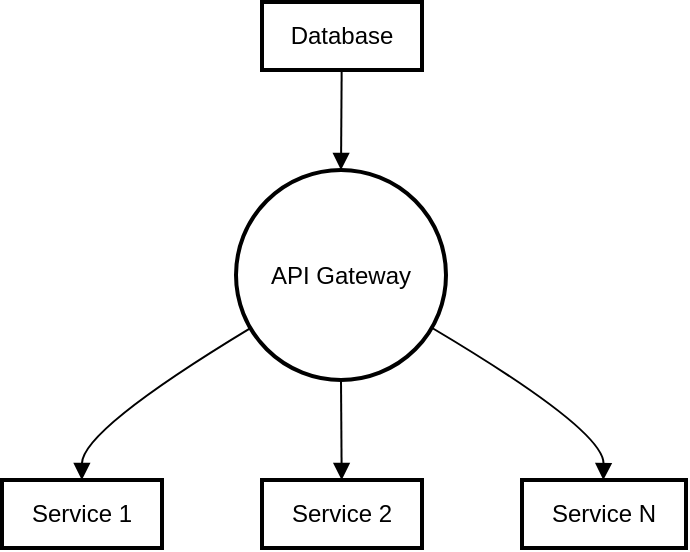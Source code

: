 <mxfile version="24.4.8" type="github">
  <diagram name="Page-1" id="sQxdQkaAVrwblzc2qR-y">
    <mxGraphModel>
      <root>
        <mxCell id="0" />
        <mxCell id="1" parent="0" />
        <mxCell id="2" value="Database" style="whiteSpace=wrap;strokeWidth=2;" vertex="1" parent="1">
          <mxGeometry x="130" width="80" height="34" as="geometry" />
        </mxCell>
        <mxCell id="3" value="API Gateway" style="ellipse;aspect=fixed;strokeWidth=2;whiteSpace=wrap;" vertex="1" parent="1">
          <mxGeometry x="117" y="84" width="105" height="105" as="geometry" />
        </mxCell>
        <mxCell id="4" value="Service 1" style="whiteSpace=wrap;strokeWidth=2;" vertex="1" parent="1">
          <mxGeometry y="239" width="80" height="34" as="geometry" />
        </mxCell>
        <mxCell id="5" value="Service 2" style="whiteSpace=wrap;strokeWidth=2;" vertex="1" parent="1">
          <mxGeometry x="130" y="239" width="80" height="34" as="geometry" />
        </mxCell>
        <mxCell id="6" value="Service N" style="whiteSpace=wrap;strokeWidth=2;" vertex="1" parent="1">
          <mxGeometry x="260" y="239" width="82" height="34" as="geometry" />
        </mxCell>
        <mxCell id="7" value="" style="curved=1;startArrow=none;endArrow=block;exitX=0.498;exitY=0.985;entryX=0.503;entryY=-0.005;" edge="1" parent="1" source="2" target="3">
          <mxGeometry relative="1" as="geometry">
            <Array as="points" />
          </mxGeometry>
        </mxCell>
        <mxCell id="8" value="" style="curved=1;startArrow=none;endArrow=block;exitX=0.003;exitY=0.795;entryX=0.499;entryY=-0.011;" edge="1" parent="1" source="3" target="4">
          <mxGeometry relative="1" as="geometry">
            <Array as="points">
              <mxPoint x="40" y="214" />
            </Array>
          </mxGeometry>
        </mxCell>
        <mxCell id="9" value="" style="curved=1;startArrow=none;endArrow=block;exitX=0.503;exitY=0.997;entryX=0.498;entryY=-0.011;" edge="1" parent="1" source="3" target="5">
          <mxGeometry relative="1" as="geometry">
            <Array as="points" />
          </mxGeometry>
        </mxCell>
        <mxCell id="10" value="" style="curved=1;startArrow=none;endArrow=block;exitX=1.004;exitY=0.793;entryX=0.496;entryY=-0.011;" edge="1" parent="1" source="3" target="6">
          <mxGeometry relative="1" as="geometry">
            <Array as="points">
              <mxPoint x="301" y="214" />
            </Array>
          </mxGeometry>
        </mxCell>
      </root>
    </mxGraphModel>
  </diagram>
</mxfile>
